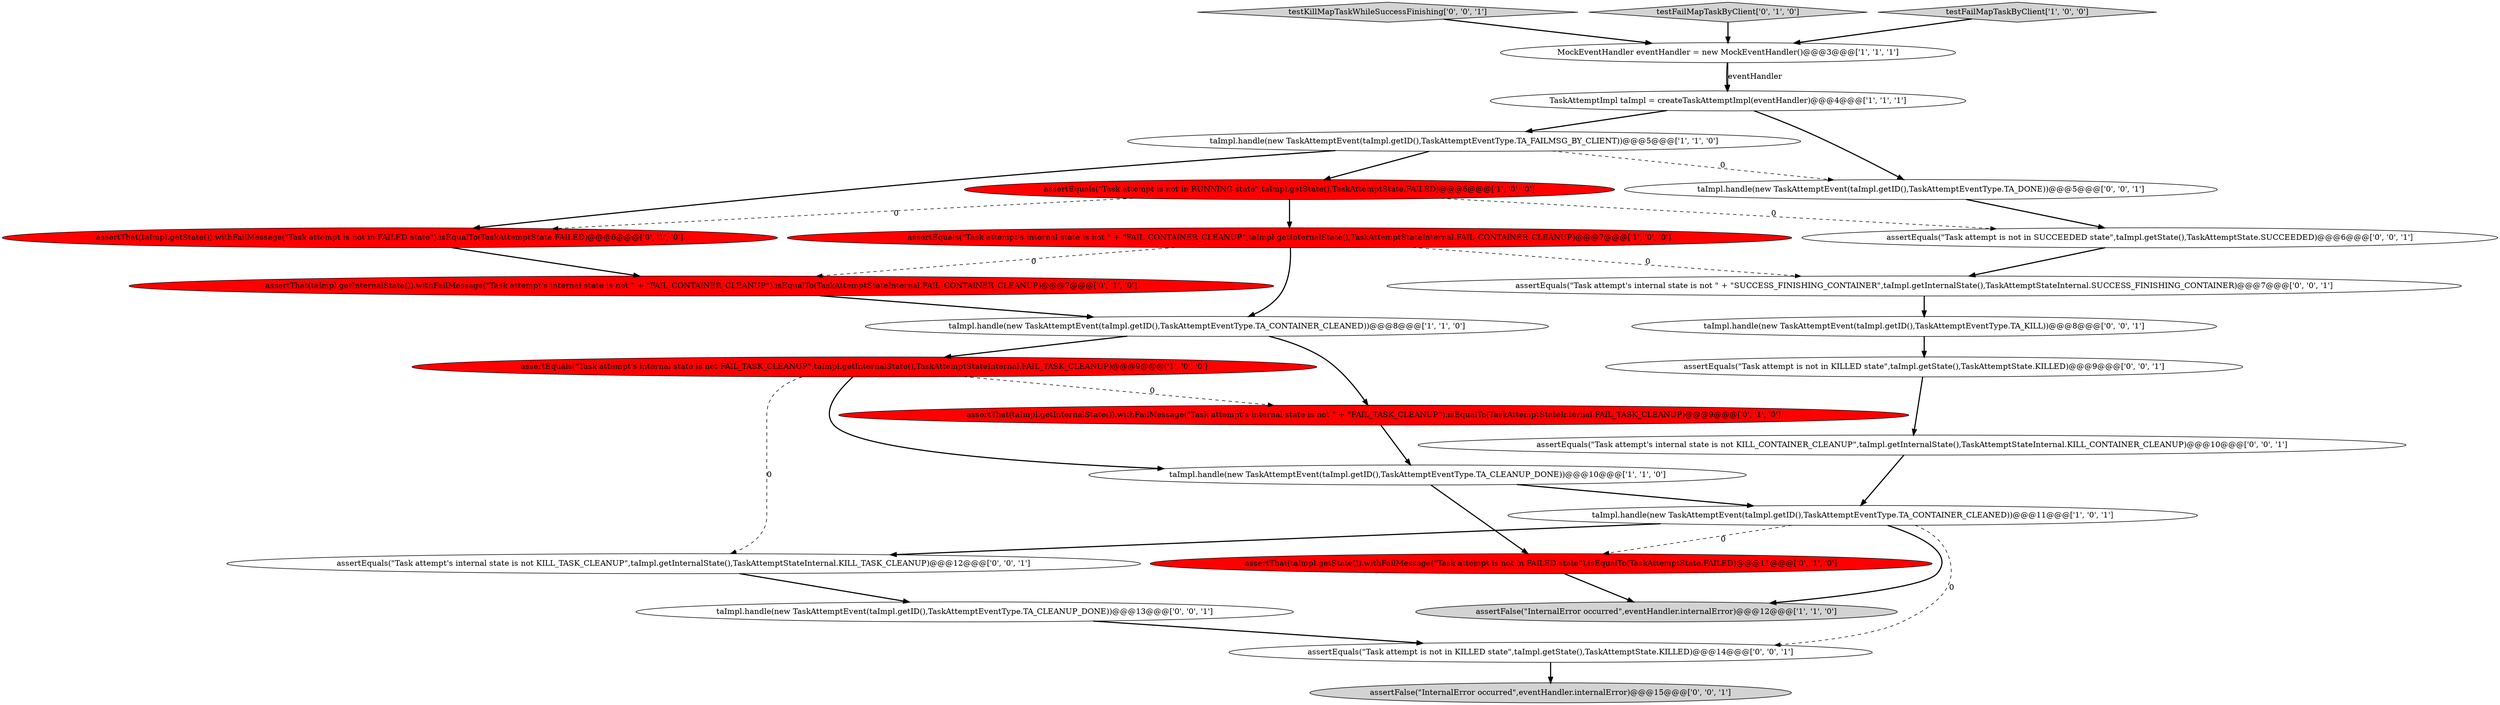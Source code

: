 digraph {
11 [style = filled, label = "assertThat(taImpl.getState()).withFailMessage(\"Task attempt is not in FAILED state\").isEqualTo(TaskAttemptState.FAILED)@@@11@@@['0', '1', '0']", fillcolor = red, shape = ellipse image = "AAA1AAABBB2BBB"];
18 [style = filled, label = "assertEquals(\"Task attempt is not in KILLED state\",taImpl.getState(),TaskAttemptState.KILLED)@@@9@@@['0', '0', '1']", fillcolor = white, shape = ellipse image = "AAA0AAABBB3BBB"];
7 [style = filled, label = "TaskAttemptImpl taImpl = createTaskAttemptImpl(eventHandler)@@@4@@@['1', '1', '1']", fillcolor = white, shape = ellipse image = "AAA0AAABBB1BBB"];
17 [style = filled, label = "testKillMapTaskWhileSuccessFinishing['0', '0', '1']", fillcolor = lightgray, shape = diamond image = "AAA0AAABBB3BBB"];
0 [style = filled, label = "assertEquals(\"Task attempt's internal state is not FAIL_TASK_CLEANUP\",taImpl.getInternalState(),TaskAttemptStateInternal.FAIL_TASK_CLEANUP)@@@9@@@['1', '0', '0']", fillcolor = red, shape = ellipse image = "AAA1AAABBB1BBB"];
21 [style = filled, label = "taImpl.handle(new TaskAttemptEvent(taImpl.getID(),TaskAttemptEventType.TA_KILL))@@@8@@@['0', '0', '1']", fillcolor = white, shape = ellipse image = "AAA0AAABBB3BBB"];
2 [style = filled, label = "MockEventHandler eventHandler = new MockEventHandler()@@@3@@@['1', '1', '1']", fillcolor = white, shape = ellipse image = "AAA0AAABBB1BBB"];
3 [style = filled, label = "taImpl.handle(new TaskAttemptEvent(taImpl.getID(),TaskAttemptEventType.TA_CLEANUP_DONE))@@@10@@@['1', '1', '0']", fillcolor = white, shape = ellipse image = "AAA0AAABBB1BBB"];
22 [style = filled, label = "assertEquals(\"Task attempt's internal state is not KILL_CONTAINER_CLEANUP\",taImpl.getInternalState(),TaskAttemptStateInternal.KILL_CONTAINER_CLEANUP)@@@10@@@['0', '0', '1']", fillcolor = white, shape = ellipse image = "AAA0AAABBB3BBB"];
16 [style = filled, label = "assertEquals(\"Task attempt's internal state is not KILL_TASK_CLEANUP\",taImpl.getInternalState(),TaskAttemptStateInternal.KILL_TASK_CLEANUP)@@@12@@@['0', '0', '1']", fillcolor = white, shape = ellipse image = "AAA0AAABBB3BBB"];
8 [style = filled, label = "assertFalse(\"InternalError occurred\",eventHandler.internalError)@@@12@@@['1', '1', '0']", fillcolor = lightgray, shape = ellipse image = "AAA0AAABBB1BBB"];
15 [style = filled, label = "assertThat(taImpl.getState()).withFailMessage(\"Task attempt is not in FAILED state\").isEqualTo(TaskAttemptState.FAILED)@@@6@@@['0', '1', '0']", fillcolor = red, shape = ellipse image = "AAA1AAABBB2BBB"];
26 [style = filled, label = "assertEquals(\"Task attempt is not in KILLED state\",taImpl.getState(),TaskAttemptState.KILLED)@@@14@@@['0', '0', '1']", fillcolor = white, shape = ellipse image = "AAA0AAABBB3BBB"];
25 [style = filled, label = "taImpl.handle(new TaskAttemptEvent(taImpl.getID(),TaskAttemptEventType.TA_CLEANUP_DONE))@@@13@@@['0', '0', '1']", fillcolor = white, shape = ellipse image = "AAA0AAABBB3BBB"];
14 [style = filled, label = "assertThat(taImpl.getInternalState()).withFailMessage(\"Task attempt's internal state is not \" + \"FAIL_CONTAINER_CLEANUP\").isEqualTo(TaskAttemptStateInternal.FAIL_CONTAINER_CLEANUP)@@@7@@@['0', '1', '0']", fillcolor = red, shape = ellipse image = "AAA1AAABBB2BBB"];
12 [style = filled, label = "testFailMapTaskByClient['0', '1', '0']", fillcolor = lightgray, shape = diamond image = "AAA0AAABBB2BBB"];
19 [style = filled, label = "assertFalse(\"InternalError occurred\",eventHandler.internalError)@@@15@@@['0', '0', '1']", fillcolor = lightgray, shape = ellipse image = "AAA0AAABBB3BBB"];
4 [style = filled, label = "assertEquals(\"Task attempt is not in RUNNING state\",taImpl.getState(),TaskAttemptState.FAILED)@@@6@@@['1', '0', '0']", fillcolor = red, shape = ellipse image = "AAA1AAABBB1BBB"];
1 [style = filled, label = "testFailMapTaskByClient['1', '0', '0']", fillcolor = lightgray, shape = diamond image = "AAA0AAABBB1BBB"];
10 [style = filled, label = "taImpl.handle(new TaskAttemptEvent(taImpl.getID(),TaskAttemptEventType.TA_CONTAINER_CLEANED))@@@11@@@['1', '0', '1']", fillcolor = white, shape = ellipse image = "AAA0AAABBB1BBB"];
13 [style = filled, label = "assertThat(taImpl.getInternalState()).withFailMessage(\"Task attempt's internal state is not \" + \"FAIL_TASK_CLEANUP\").isEqualTo(TaskAttemptStateInternal.FAIL_TASK_CLEANUP)@@@9@@@['0', '1', '0']", fillcolor = red, shape = ellipse image = "AAA1AAABBB2BBB"];
23 [style = filled, label = "taImpl.handle(new TaskAttemptEvent(taImpl.getID(),TaskAttemptEventType.TA_DONE))@@@5@@@['0', '0', '1']", fillcolor = white, shape = ellipse image = "AAA0AAABBB3BBB"];
20 [style = filled, label = "assertEquals(\"Task attempt is not in SUCCEEDED state\",taImpl.getState(),TaskAttemptState.SUCCEEDED)@@@6@@@['0', '0', '1']", fillcolor = white, shape = ellipse image = "AAA0AAABBB3BBB"];
9 [style = filled, label = "taImpl.handle(new TaskAttemptEvent(taImpl.getID(),TaskAttemptEventType.TA_FAILMSG_BY_CLIENT))@@@5@@@['1', '1', '0']", fillcolor = white, shape = ellipse image = "AAA0AAABBB1BBB"];
6 [style = filled, label = "assertEquals(\"Task attempt's internal state is not \" + \"FAIL_CONTAINER_CLEANUP\",taImpl.getInternalState(),TaskAttemptStateInternal.FAIL_CONTAINER_CLEANUP)@@@7@@@['1', '0', '0']", fillcolor = red, shape = ellipse image = "AAA1AAABBB1BBB"];
24 [style = filled, label = "assertEquals(\"Task attempt's internal state is not \" + \"SUCCESS_FINISHING_CONTAINER\",taImpl.getInternalState(),TaskAttemptStateInternal.SUCCESS_FINISHING_CONTAINER)@@@7@@@['0', '0', '1']", fillcolor = white, shape = ellipse image = "AAA0AAABBB3BBB"];
5 [style = filled, label = "taImpl.handle(new TaskAttemptEvent(taImpl.getID(),TaskAttemptEventType.TA_CONTAINER_CLEANED))@@@8@@@['1', '1', '0']", fillcolor = white, shape = ellipse image = "AAA0AAABBB1BBB"];
0->3 [style = bold, label=""];
23->20 [style = bold, label=""];
15->14 [style = bold, label=""];
4->6 [style = bold, label=""];
9->4 [style = bold, label=""];
0->16 [style = dashed, label="0"];
3->11 [style = bold, label=""];
16->25 [style = bold, label=""];
6->14 [style = dashed, label="0"];
26->19 [style = bold, label=""];
9->23 [style = dashed, label="0"];
21->18 [style = bold, label=""];
10->11 [style = dashed, label="0"];
7->9 [style = bold, label=""];
3->10 [style = bold, label=""];
6->5 [style = bold, label=""];
12->2 [style = bold, label=""];
10->26 [style = dashed, label="0"];
18->22 [style = bold, label=""];
10->8 [style = bold, label=""];
5->0 [style = bold, label=""];
13->3 [style = bold, label=""];
24->21 [style = bold, label=""];
10->16 [style = bold, label=""];
17->2 [style = bold, label=""];
9->15 [style = bold, label=""];
4->15 [style = dashed, label="0"];
4->20 [style = dashed, label="0"];
5->13 [style = bold, label=""];
7->23 [style = bold, label=""];
0->13 [style = dashed, label="0"];
25->26 [style = bold, label=""];
6->24 [style = dashed, label="0"];
22->10 [style = bold, label=""];
11->8 [style = bold, label=""];
1->2 [style = bold, label=""];
2->7 [style = bold, label=""];
20->24 [style = bold, label=""];
2->7 [style = solid, label="eventHandler"];
14->5 [style = bold, label=""];
}
